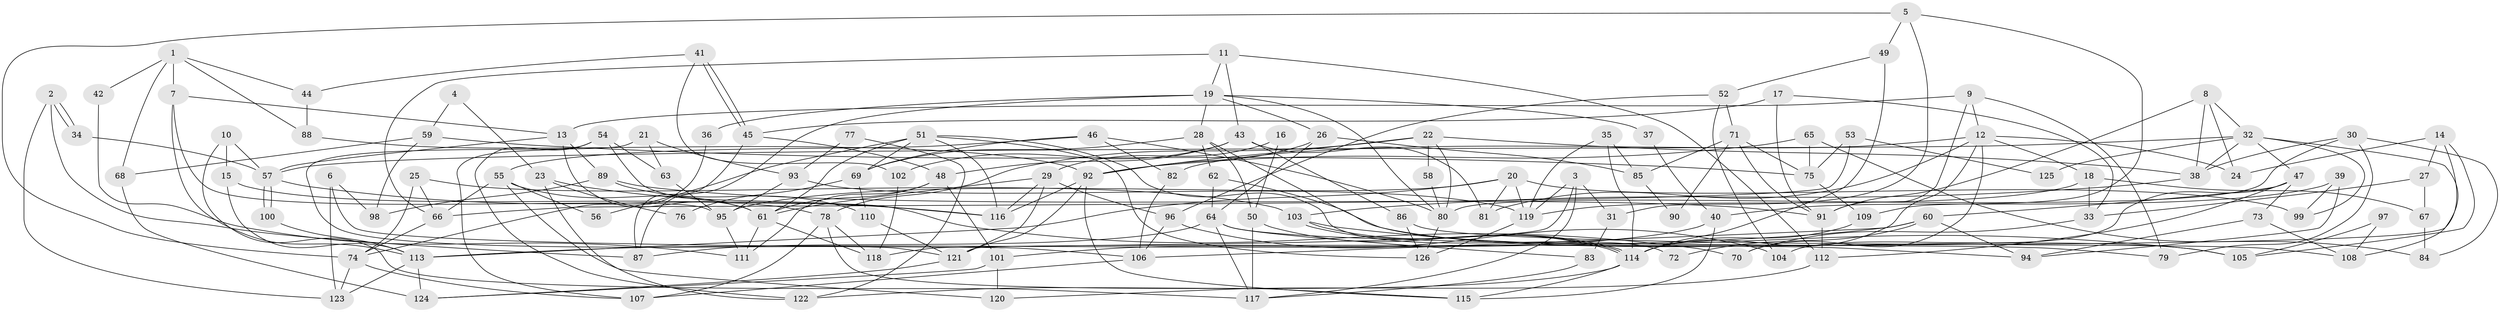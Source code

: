 // Generated by graph-tools (version 1.1) at 2025/50/03/09/25 04:50:04]
// undirected, 126 vertices, 252 edges
graph export_dot {
graph [start="1"]
  node [color=gray90,style=filled];
  1;
  2;
  3;
  4;
  5;
  6;
  7;
  8;
  9;
  10;
  11;
  12;
  13;
  14;
  15;
  16;
  17;
  18;
  19;
  20;
  21;
  22;
  23;
  24;
  25;
  26;
  27;
  28;
  29;
  30;
  31;
  32;
  33;
  34;
  35;
  36;
  37;
  38;
  39;
  40;
  41;
  42;
  43;
  44;
  45;
  46;
  47;
  48;
  49;
  50;
  51;
  52;
  53;
  54;
  55;
  56;
  57;
  58;
  59;
  60;
  61;
  62;
  63;
  64;
  65;
  66;
  67;
  68;
  69;
  70;
  71;
  72;
  73;
  74;
  75;
  76;
  77;
  78;
  79;
  80;
  81;
  82;
  83;
  84;
  85;
  86;
  87;
  88;
  89;
  90;
  91;
  92;
  93;
  94;
  95;
  96;
  97;
  98;
  99;
  100;
  101;
  102;
  103;
  104;
  105;
  106;
  107;
  108;
  109;
  110;
  111;
  112;
  113;
  114;
  115;
  116;
  117;
  118;
  119;
  120;
  121;
  122;
  123;
  124;
  125;
  126;
  1 -- 68;
  1 -- 7;
  1 -- 42;
  1 -- 44;
  1 -- 88;
  2 -- 34;
  2 -- 34;
  2 -- 87;
  2 -- 123;
  3 -- 119;
  3 -- 118;
  3 -- 31;
  3 -- 117;
  4 -- 23;
  4 -- 59;
  5 -- 31;
  5 -- 109;
  5 -- 49;
  5 -- 74;
  6 -- 123;
  6 -- 106;
  6 -- 98;
  7 -- 113;
  7 -- 13;
  7 -- 95;
  8 -- 32;
  8 -- 38;
  8 -- 24;
  8 -- 91;
  9 -- 13;
  9 -- 91;
  9 -- 12;
  9 -- 79;
  10 -- 15;
  10 -- 117;
  10 -- 57;
  11 -- 43;
  11 -- 19;
  11 -- 66;
  11 -- 112;
  12 -- 114;
  12 -- 18;
  12 -- 24;
  12 -- 70;
  12 -- 81;
  12 -- 82;
  13 -- 57;
  13 -- 61;
  13 -- 89;
  14 -- 24;
  14 -- 121;
  14 -- 27;
  14 -- 105;
  15 -- 78;
  15 -- 113;
  16 -- 29;
  16 -- 50;
  17 -- 45;
  17 -- 91;
  17 -- 33;
  18 -- 119;
  18 -- 33;
  18 -- 67;
  19 -- 26;
  19 -- 80;
  19 -- 28;
  19 -- 36;
  19 -- 37;
  19 -- 87;
  20 -- 95;
  20 -- 113;
  20 -- 81;
  20 -- 99;
  20 -- 119;
  21 -- 121;
  21 -- 93;
  21 -- 63;
  22 -- 38;
  22 -- 78;
  22 -- 58;
  22 -- 80;
  22 -- 92;
  23 -- 116;
  23 -- 122;
  23 -- 76;
  25 -- 74;
  25 -- 103;
  25 -- 66;
  26 -- 92;
  26 -- 85;
  26 -- 64;
  27 -- 33;
  27 -- 67;
  28 -- 62;
  28 -- 50;
  28 -- 69;
  28 -- 94;
  29 -- 116;
  29 -- 61;
  29 -- 96;
  29 -- 121;
  30 -- 80;
  30 -- 79;
  30 -- 38;
  30 -- 84;
  31 -- 83;
  32 -- 99;
  32 -- 57;
  32 -- 38;
  32 -- 47;
  32 -- 108;
  32 -- 125;
  33 -- 70;
  34 -- 57;
  35 -- 119;
  35 -- 114;
  35 -- 85;
  36 -- 74;
  37 -- 40;
  38 -- 103;
  39 -- 94;
  39 -- 40;
  39 -- 99;
  40 -- 115;
  40 -- 101;
  41 -- 44;
  41 -- 45;
  41 -- 45;
  41 -- 102;
  42 -- 111;
  43 -- 81;
  43 -- 48;
  43 -- 86;
  43 -- 102;
  44 -- 88;
  45 -- 87;
  45 -- 48;
  46 -- 82;
  46 -- 69;
  46 -- 55;
  46 -- 80;
  47 -- 112;
  47 -- 60;
  47 -- 73;
  47 -- 104;
  48 -- 111;
  48 -- 61;
  48 -- 101;
  49 -- 114;
  49 -- 52;
  50 -- 114;
  50 -- 117;
  51 -- 126;
  51 -- 61;
  51 -- 56;
  51 -- 69;
  51 -- 72;
  51 -- 116;
  52 -- 96;
  52 -- 71;
  52 -- 104;
  53 -- 66;
  53 -- 75;
  53 -- 125;
  54 -- 70;
  54 -- 107;
  54 -- 63;
  54 -- 122;
  55 -- 66;
  55 -- 56;
  55 -- 61;
  55 -- 120;
  57 -- 100;
  57 -- 100;
  57 -- 116;
  58 -- 80;
  59 -- 98;
  59 -- 75;
  59 -- 68;
  60 -- 113;
  60 -- 72;
  60 -- 94;
  60 -- 106;
  61 -- 111;
  61 -- 118;
  62 -- 64;
  62 -- 105;
  63 -- 95;
  64 -- 117;
  64 -- 79;
  64 -- 83;
  64 -- 87;
  65 -- 92;
  65 -- 84;
  65 -- 75;
  66 -- 74;
  67 -- 84;
  68 -- 124;
  69 -- 76;
  69 -- 110;
  71 -- 91;
  71 -- 75;
  71 -- 85;
  71 -- 90;
  73 -- 94;
  73 -- 108;
  74 -- 107;
  74 -- 123;
  75 -- 109;
  77 -- 93;
  77 -- 122;
  78 -- 118;
  78 -- 107;
  78 -- 115;
  80 -- 126;
  82 -- 106;
  83 -- 117;
  85 -- 90;
  86 -- 108;
  86 -- 126;
  88 -- 92;
  89 -- 110;
  89 -- 91;
  89 -- 98;
  91 -- 112;
  92 -- 116;
  92 -- 115;
  92 -- 121;
  93 -- 95;
  93 -- 119;
  95 -- 111;
  96 -- 104;
  96 -- 106;
  97 -- 105;
  97 -- 108;
  100 -- 113;
  101 -- 120;
  101 -- 124;
  102 -- 118;
  103 -- 114;
  103 -- 114;
  103 -- 105;
  106 -- 107;
  109 -- 114;
  110 -- 121;
  112 -- 120;
  113 -- 123;
  113 -- 124;
  114 -- 115;
  114 -- 122;
  119 -- 126;
  121 -- 124;
}
